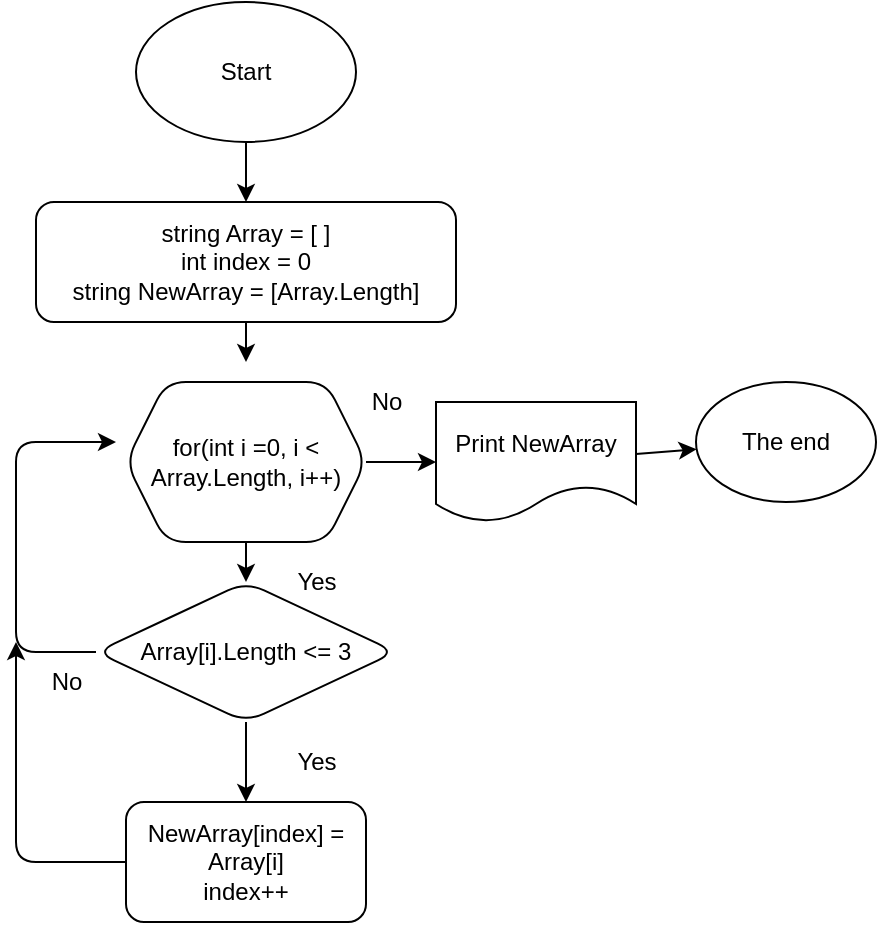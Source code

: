 <mxfile>
    <diagram id="O92lsFvouC14scjKKhiD" name="Страница 1">
        <mxGraphModel dx="645" dy="478" grid="0" gridSize="10" guides="1" tooltips="1" connect="1" arrows="1" fold="1" page="1" pageScale="1" pageWidth="827" pageHeight="1169" background="none" math="0" shadow="0">
            <root>
                <mxCell id="0"/>
                <mxCell id="1" parent="0"/>
                <mxCell id="4" value="" style="edgeStyle=none;html=1;" parent="1" source="2" target="3" edge="1">
                    <mxGeometry relative="1" as="geometry"/>
                </mxCell>
                <mxCell id="2" value="Start" style="ellipse;whiteSpace=wrap;html=1;rounded=1;" parent="1" vertex="1">
                    <mxGeometry x="220" y="50" width="110" height="70" as="geometry"/>
                </mxCell>
                <mxCell id="6" value="" style="edgeStyle=none;html=1;" parent="1" source="3" edge="1">
                    <mxGeometry relative="1" as="geometry">
                        <mxPoint x="275" y="230" as="targetPoint"/>
                    </mxGeometry>
                </mxCell>
                <mxCell id="3" value="string Array = [ ]&lt;br&gt;int index = 0&lt;br&gt;string NewArray = [Array.Length]" style="whiteSpace=wrap;html=1;rounded=1;" parent="1" vertex="1">
                    <mxGeometry x="170" y="150" width="210" height="60" as="geometry"/>
                </mxCell>
                <mxCell id="13" value="" style="edgeStyle=none;html=1;" parent="1" target="12" edge="1">
                    <mxGeometry relative="1" as="geometry">
                        <mxPoint x="275" y="310" as="sourcePoint"/>
                    </mxGeometry>
                </mxCell>
                <mxCell id="11" value="" style="edgeStyle=none;html=1;" parent="1" source="9" target="10" edge="1">
                    <mxGeometry relative="1" as="geometry"/>
                </mxCell>
                <mxCell id="9" value="Print NewArray" style="shape=document;whiteSpace=wrap;html=1;boundedLbl=1;rounded=1;" parent="1" vertex="1">
                    <mxGeometry x="370" y="250" width="100" height="60" as="geometry"/>
                </mxCell>
                <mxCell id="10" value="The end" style="ellipse;whiteSpace=wrap;html=1;rounded=1;" parent="1" vertex="1">
                    <mxGeometry x="500" y="240" width="90" height="60" as="geometry"/>
                </mxCell>
                <mxCell id="14" style="edgeStyle=none;html=1;exitX=0;exitY=0.5;exitDx=0;exitDy=0;entryX=0;entryY=0.5;entryDx=0;entryDy=0;" parent="1" source="12" edge="1">
                    <mxGeometry relative="1" as="geometry">
                        <Array as="points">
                            <mxPoint x="160" y="375"/>
                            <mxPoint x="160" y="270"/>
                        </Array>
                        <mxPoint x="210" y="270" as="targetPoint"/>
                    </mxGeometry>
                </mxCell>
                <mxCell id="16" value="" style="edgeStyle=none;html=1;" parent="1" source="12" target="15" edge="1">
                    <mxGeometry relative="1" as="geometry"/>
                </mxCell>
                <mxCell id="12" value="Array[i].Length &amp;lt;= 3" style="rhombus;whiteSpace=wrap;html=1;rounded=1;" parent="1" vertex="1">
                    <mxGeometry x="200" y="340" width="150" height="70" as="geometry"/>
                </mxCell>
                <mxCell id="18" style="edgeStyle=none;html=1;exitX=0;exitY=0.5;exitDx=0;exitDy=0;" parent="1" source="15" edge="1">
                    <mxGeometry relative="1" as="geometry">
                        <mxPoint x="160" y="370" as="targetPoint"/>
                        <Array as="points">
                            <mxPoint x="160" y="480"/>
                        </Array>
                    </mxGeometry>
                </mxCell>
                <mxCell id="15" value="NewArray[index] = Array[i]&lt;br&gt;index++" style="whiteSpace=wrap;html=1;rounded=1;" parent="1" vertex="1">
                    <mxGeometry x="215" y="450" width="120" height="60" as="geometry"/>
                </mxCell>
                <mxCell id="21" value="No" style="text;html=1;align=center;verticalAlign=middle;resizable=0;points=[];autosize=1;strokeColor=none;fillColor=none;rounded=1;" parent="1" vertex="1">
                    <mxGeometry x="170" y="380" width="30" height="20" as="geometry"/>
                </mxCell>
                <mxCell id="22" value="Yes" style="text;html=1;align=center;verticalAlign=middle;resizable=0;points=[];autosize=1;strokeColor=none;fillColor=none;rounded=1;" parent="1" vertex="1">
                    <mxGeometry x="290" y="420" width="40" height="20" as="geometry"/>
                </mxCell>
                <mxCell id="24" value="" style="edgeStyle=none;html=1;" parent="1" source="23" target="9" edge="1">
                    <mxGeometry relative="1" as="geometry"/>
                </mxCell>
                <mxCell id="23" value="for(int i =0, i &amp;lt; Array.Length, i++)" style="shape=hexagon;perimeter=hexagonPerimeter2;whiteSpace=wrap;html=1;fixedSize=1;rounded=1;" parent="1" vertex="1">
                    <mxGeometry x="215" y="240" width="120" height="80" as="geometry"/>
                </mxCell>
                <mxCell id="25" value="No" style="text;html=1;align=center;verticalAlign=middle;resizable=0;points=[];autosize=1;strokeColor=none;fillColor=none;rounded=1;" parent="1" vertex="1">
                    <mxGeometry x="330" y="240" width="30" height="20" as="geometry"/>
                </mxCell>
                <mxCell id="26" value="Yes" style="text;html=1;align=center;verticalAlign=middle;resizable=0;points=[];autosize=1;strokeColor=none;fillColor=none;rounded=1;" parent="1" vertex="1">
                    <mxGeometry x="290" y="330" width="40" height="20" as="geometry"/>
                </mxCell>
            </root>
        </mxGraphModel>
    </diagram>
</mxfile>